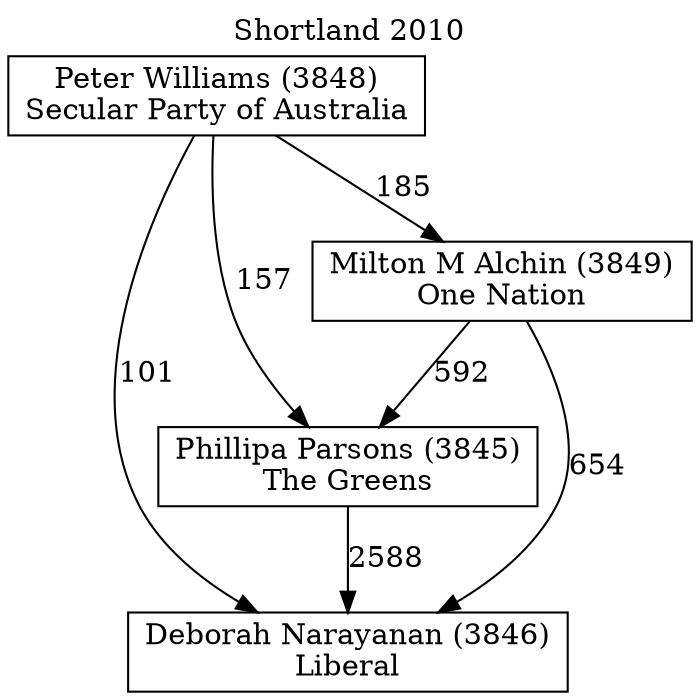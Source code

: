 // House preference flow
digraph "Deborah Narayanan (3846)_Shortland_2010" {
	graph [label="Shortland 2010" labelloc=t mclimit=10]
	node [shape=box]
	"Deborah Narayanan (3846)" [label="Deborah Narayanan (3846)
Liberal"]
	"Phillipa Parsons (3845)" [label="Phillipa Parsons (3845)
The Greens"]
	"Milton M Alchin (3849)" [label="Milton M Alchin (3849)
One Nation"]
	"Peter Williams (3848)" [label="Peter Williams (3848)
Secular Party of Australia"]
	"Phillipa Parsons (3845)" -> "Deborah Narayanan (3846)" [label=2588]
	"Milton M Alchin (3849)" -> "Phillipa Parsons (3845)" [label=592]
	"Peter Williams (3848)" -> "Milton M Alchin (3849)" [label=185]
	"Milton M Alchin (3849)" -> "Deborah Narayanan (3846)" [label=654]
	"Peter Williams (3848)" -> "Deborah Narayanan (3846)" [label=101]
	"Peter Williams (3848)" -> "Phillipa Parsons (3845)" [label=157]
}
